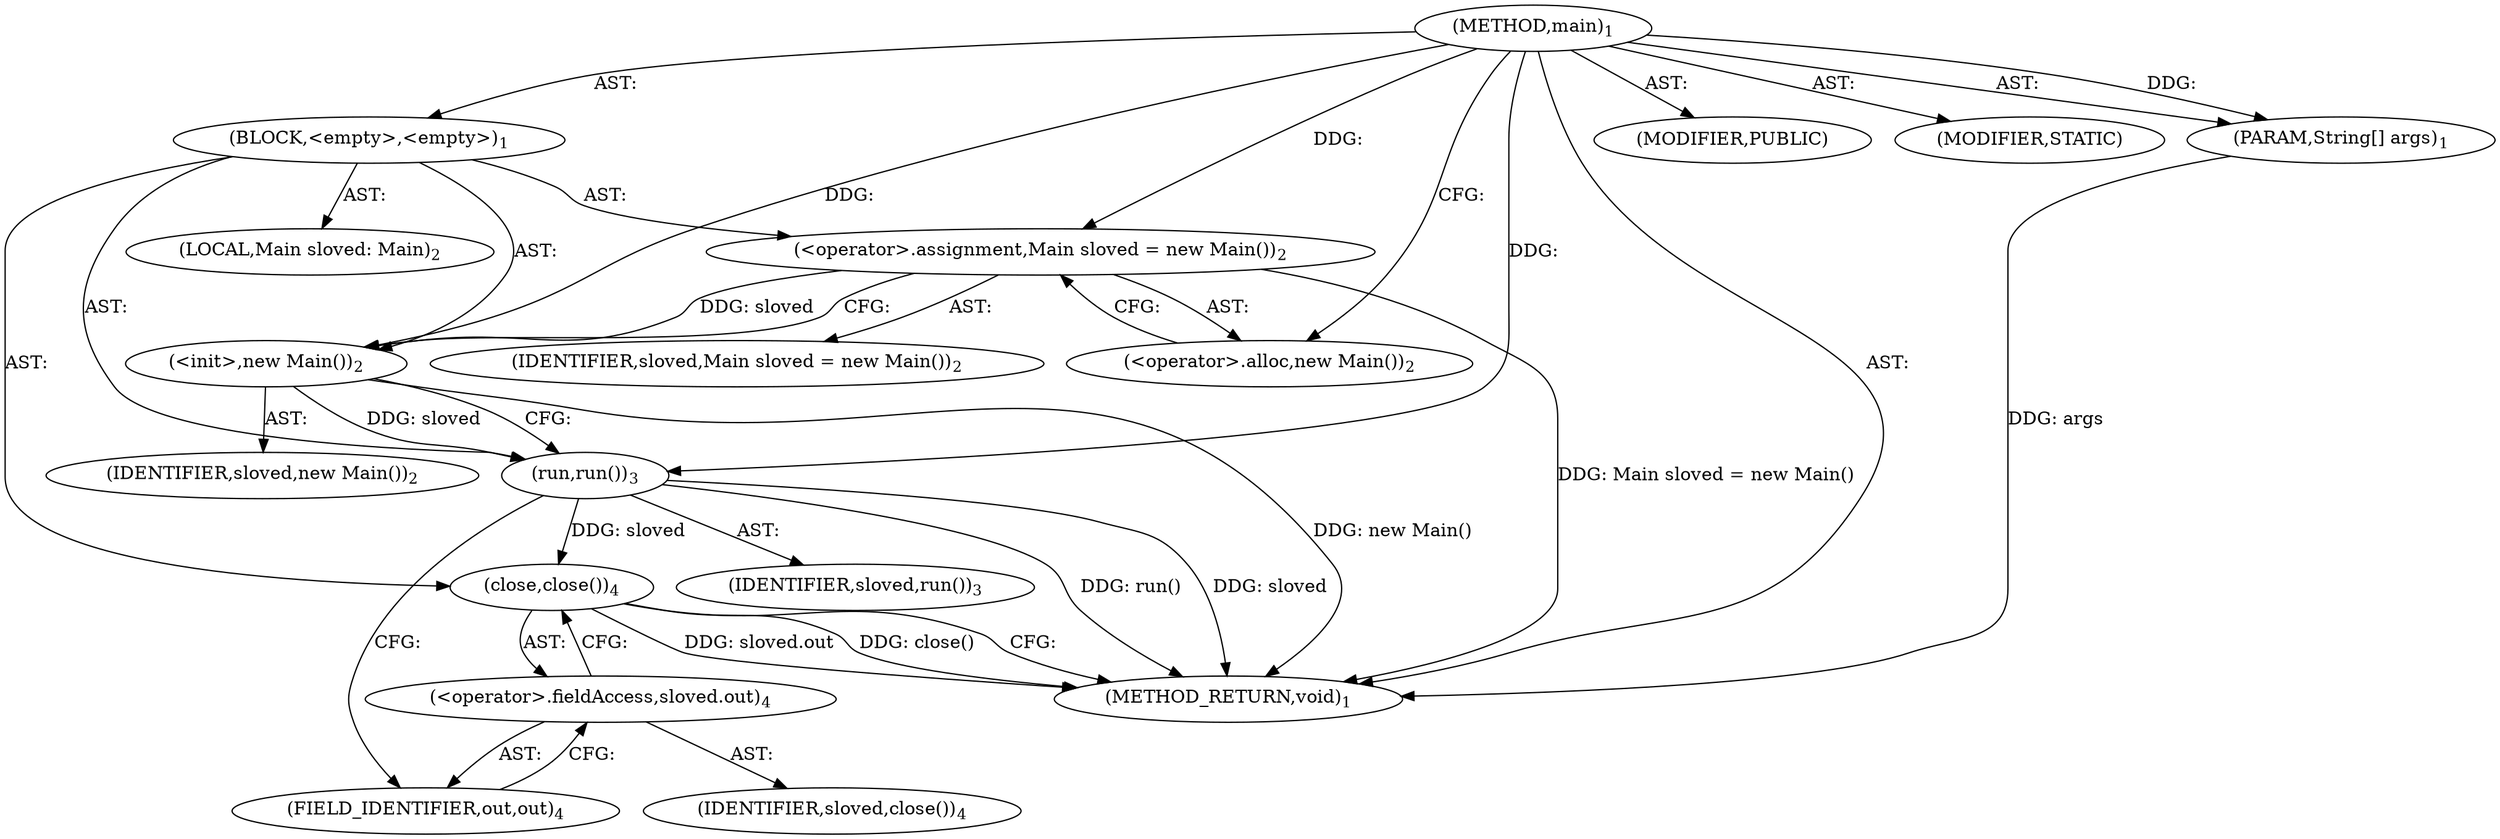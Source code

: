digraph "main" {  
"19" [label = <(METHOD,main)<SUB>1</SUB>> ]
"20" [label = <(PARAM,String[] args)<SUB>1</SUB>> ]
"21" [label = <(BLOCK,&lt;empty&gt;,&lt;empty&gt;)<SUB>1</SUB>> ]
"4" [label = <(LOCAL,Main sloved: Main)<SUB>2</SUB>> ]
"22" [label = <(&lt;operator&gt;.assignment,Main sloved = new Main())<SUB>2</SUB>> ]
"23" [label = <(IDENTIFIER,sloved,Main sloved = new Main())<SUB>2</SUB>> ]
"24" [label = <(&lt;operator&gt;.alloc,new Main())<SUB>2</SUB>> ]
"25" [label = <(&lt;init&gt;,new Main())<SUB>2</SUB>> ]
"3" [label = <(IDENTIFIER,sloved,new Main())<SUB>2</SUB>> ]
"26" [label = <(run,run())<SUB>3</SUB>> ]
"27" [label = <(IDENTIFIER,sloved,run())<SUB>3</SUB>> ]
"28" [label = <(close,close())<SUB>4</SUB>> ]
"29" [label = <(&lt;operator&gt;.fieldAccess,sloved.out)<SUB>4</SUB>> ]
"30" [label = <(IDENTIFIER,sloved,close())<SUB>4</SUB>> ]
"31" [label = <(FIELD_IDENTIFIER,out,out)<SUB>4</SUB>> ]
"32" [label = <(MODIFIER,PUBLIC)> ]
"33" [label = <(MODIFIER,STATIC)> ]
"34" [label = <(METHOD_RETURN,void)<SUB>1</SUB>> ]
  "19" -> "20"  [ label = "AST: "] 
  "19" -> "21"  [ label = "AST: "] 
  "19" -> "32"  [ label = "AST: "] 
  "19" -> "33"  [ label = "AST: "] 
  "19" -> "34"  [ label = "AST: "] 
  "21" -> "4"  [ label = "AST: "] 
  "21" -> "22"  [ label = "AST: "] 
  "21" -> "25"  [ label = "AST: "] 
  "21" -> "26"  [ label = "AST: "] 
  "21" -> "28"  [ label = "AST: "] 
  "22" -> "23"  [ label = "AST: "] 
  "22" -> "24"  [ label = "AST: "] 
  "25" -> "3"  [ label = "AST: "] 
  "26" -> "27"  [ label = "AST: "] 
  "28" -> "29"  [ label = "AST: "] 
  "29" -> "30"  [ label = "AST: "] 
  "29" -> "31"  [ label = "AST: "] 
  "22" -> "25"  [ label = "CFG: "] 
  "25" -> "26"  [ label = "CFG: "] 
  "26" -> "31"  [ label = "CFG: "] 
  "28" -> "34"  [ label = "CFG: "] 
  "24" -> "22"  [ label = "CFG: "] 
  "29" -> "28"  [ label = "CFG: "] 
  "31" -> "29"  [ label = "CFG: "] 
  "19" -> "24"  [ label = "CFG: "] 
  "20" -> "34"  [ label = "DDG: args"] 
  "22" -> "34"  [ label = "DDG: Main sloved = new Main()"] 
  "25" -> "34"  [ label = "DDG: new Main()"] 
  "26" -> "34"  [ label = "DDG: sloved"] 
  "26" -> "34"  [ label = "DDG: run()"] 
  "28" -> "34"  [ label = "DDG: sloved.out"] 
  "28" -> "34"  [ label = "DDG: close()"] 
  "19" -> "20"  [ label = "DDG: "] 
  "19" -> "22"  [ label = "DDG: "] 
  "22" -> "25"  [ label = "DDG: sloved"] 
  "19" -> "25"  [ label = "DDG: "] 
  "25" -> "26"  [ label = "DDG: sloved"] 
  "19" -> "26"  [ label = "DDG: "] 
  "26" -> "28"  [ label = "DDG: sloved"] 
}
